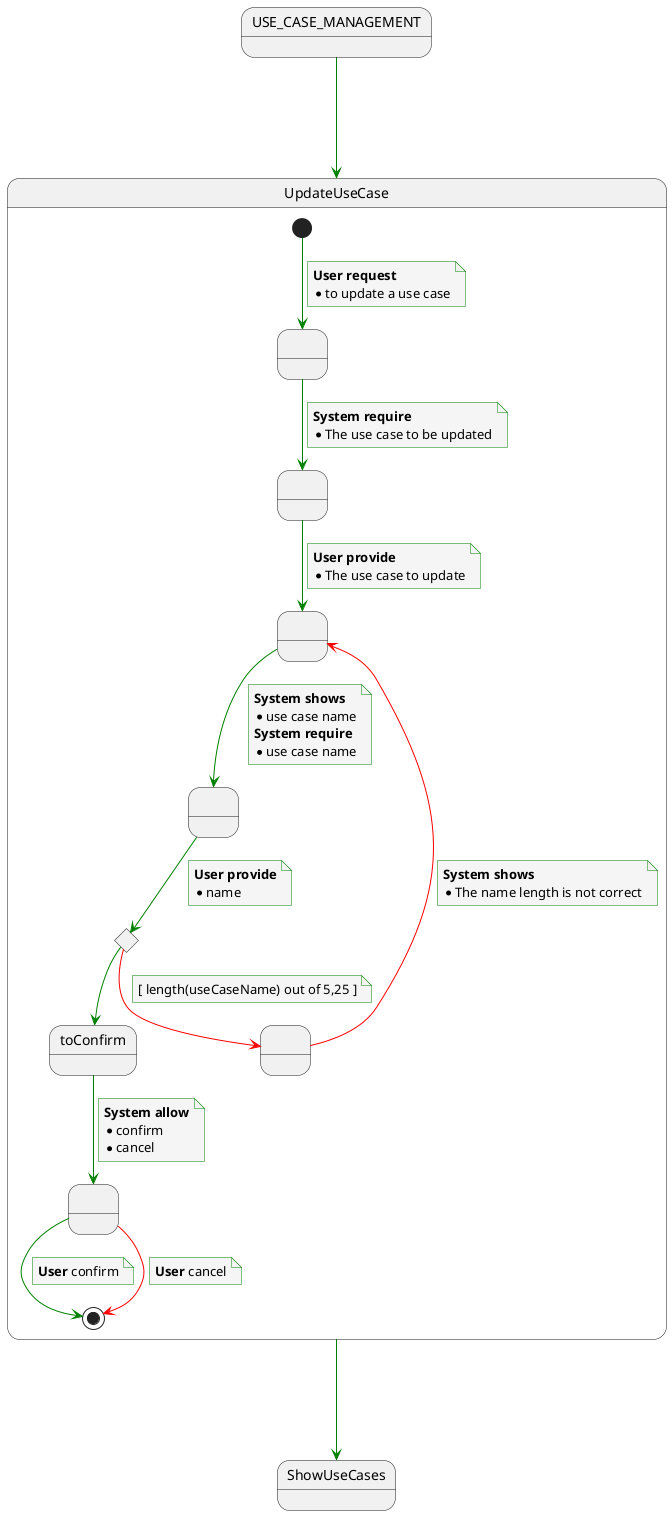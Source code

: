 @startuml
    skinparam {
        NoteBackgroundColor #whiteSmoke
        ArrowColor #green
        NoteBorderColor #green
    }

'Initial/end states
state init as "USE_CASE_MANAGEMENT"

init ---> UpdateUseCase
UpdateUseCase ---> ShowUseCases

'Use case specfication
state UpdateUseCase {
    state updateOrdered as " "
    state requiredUseCaseToUpdate as " "
    state selectedUseCase as " "
    state editUseCase as " "
    state editedUseCase  <<choice>>
    state requireToConfirm  as " "
    state errorValidation as " "

    'Main path
    [*] --> updateOrdered
    note on link
        <b>User request</b>
        * to update a use case
    end note
    updateOrdered --> requiredUseCaseToUpdate
    note on link
        <b>System require</b>
        * The use case to be updated
    end note
    requiredUseCaseToUpdate --> selectedUseCase
    note on link
        <b>User provide</b>
        * The use case to update
    end note
    selectedUseCase --> editUseCase
    note on link
        <b>System shows</b>
        * use case name
        <b>System require</b>
        * use case name
    end note
    editUseCase --> editedUseCase
    note on link
        <b>User provide</b>
        * name
    end note
    editedUseCase --> toConfirm
    toConfirm --> requireToConfirm
            note on link
            <b>System allow</b>
            * confirm
            * cancel
            end note
    requireToConfirm --> [*]
        note on link
        <b>User</b> confirm
        end note

    'variation path
    editedUseCase -[#red]-> errorValidation
        note on link
        [ length(useCaseName) out of 5,25 ]
        end note

    errorValidation -[#red]-> selectedUseCase
            note on link
            <b>System shows</b>
            * The name length is not correct
            end note

    'variation path
    requireToConfirm -[#red]-> [*]
    note on link
          <b>User</b> cancel
    end note
}

@enduml
